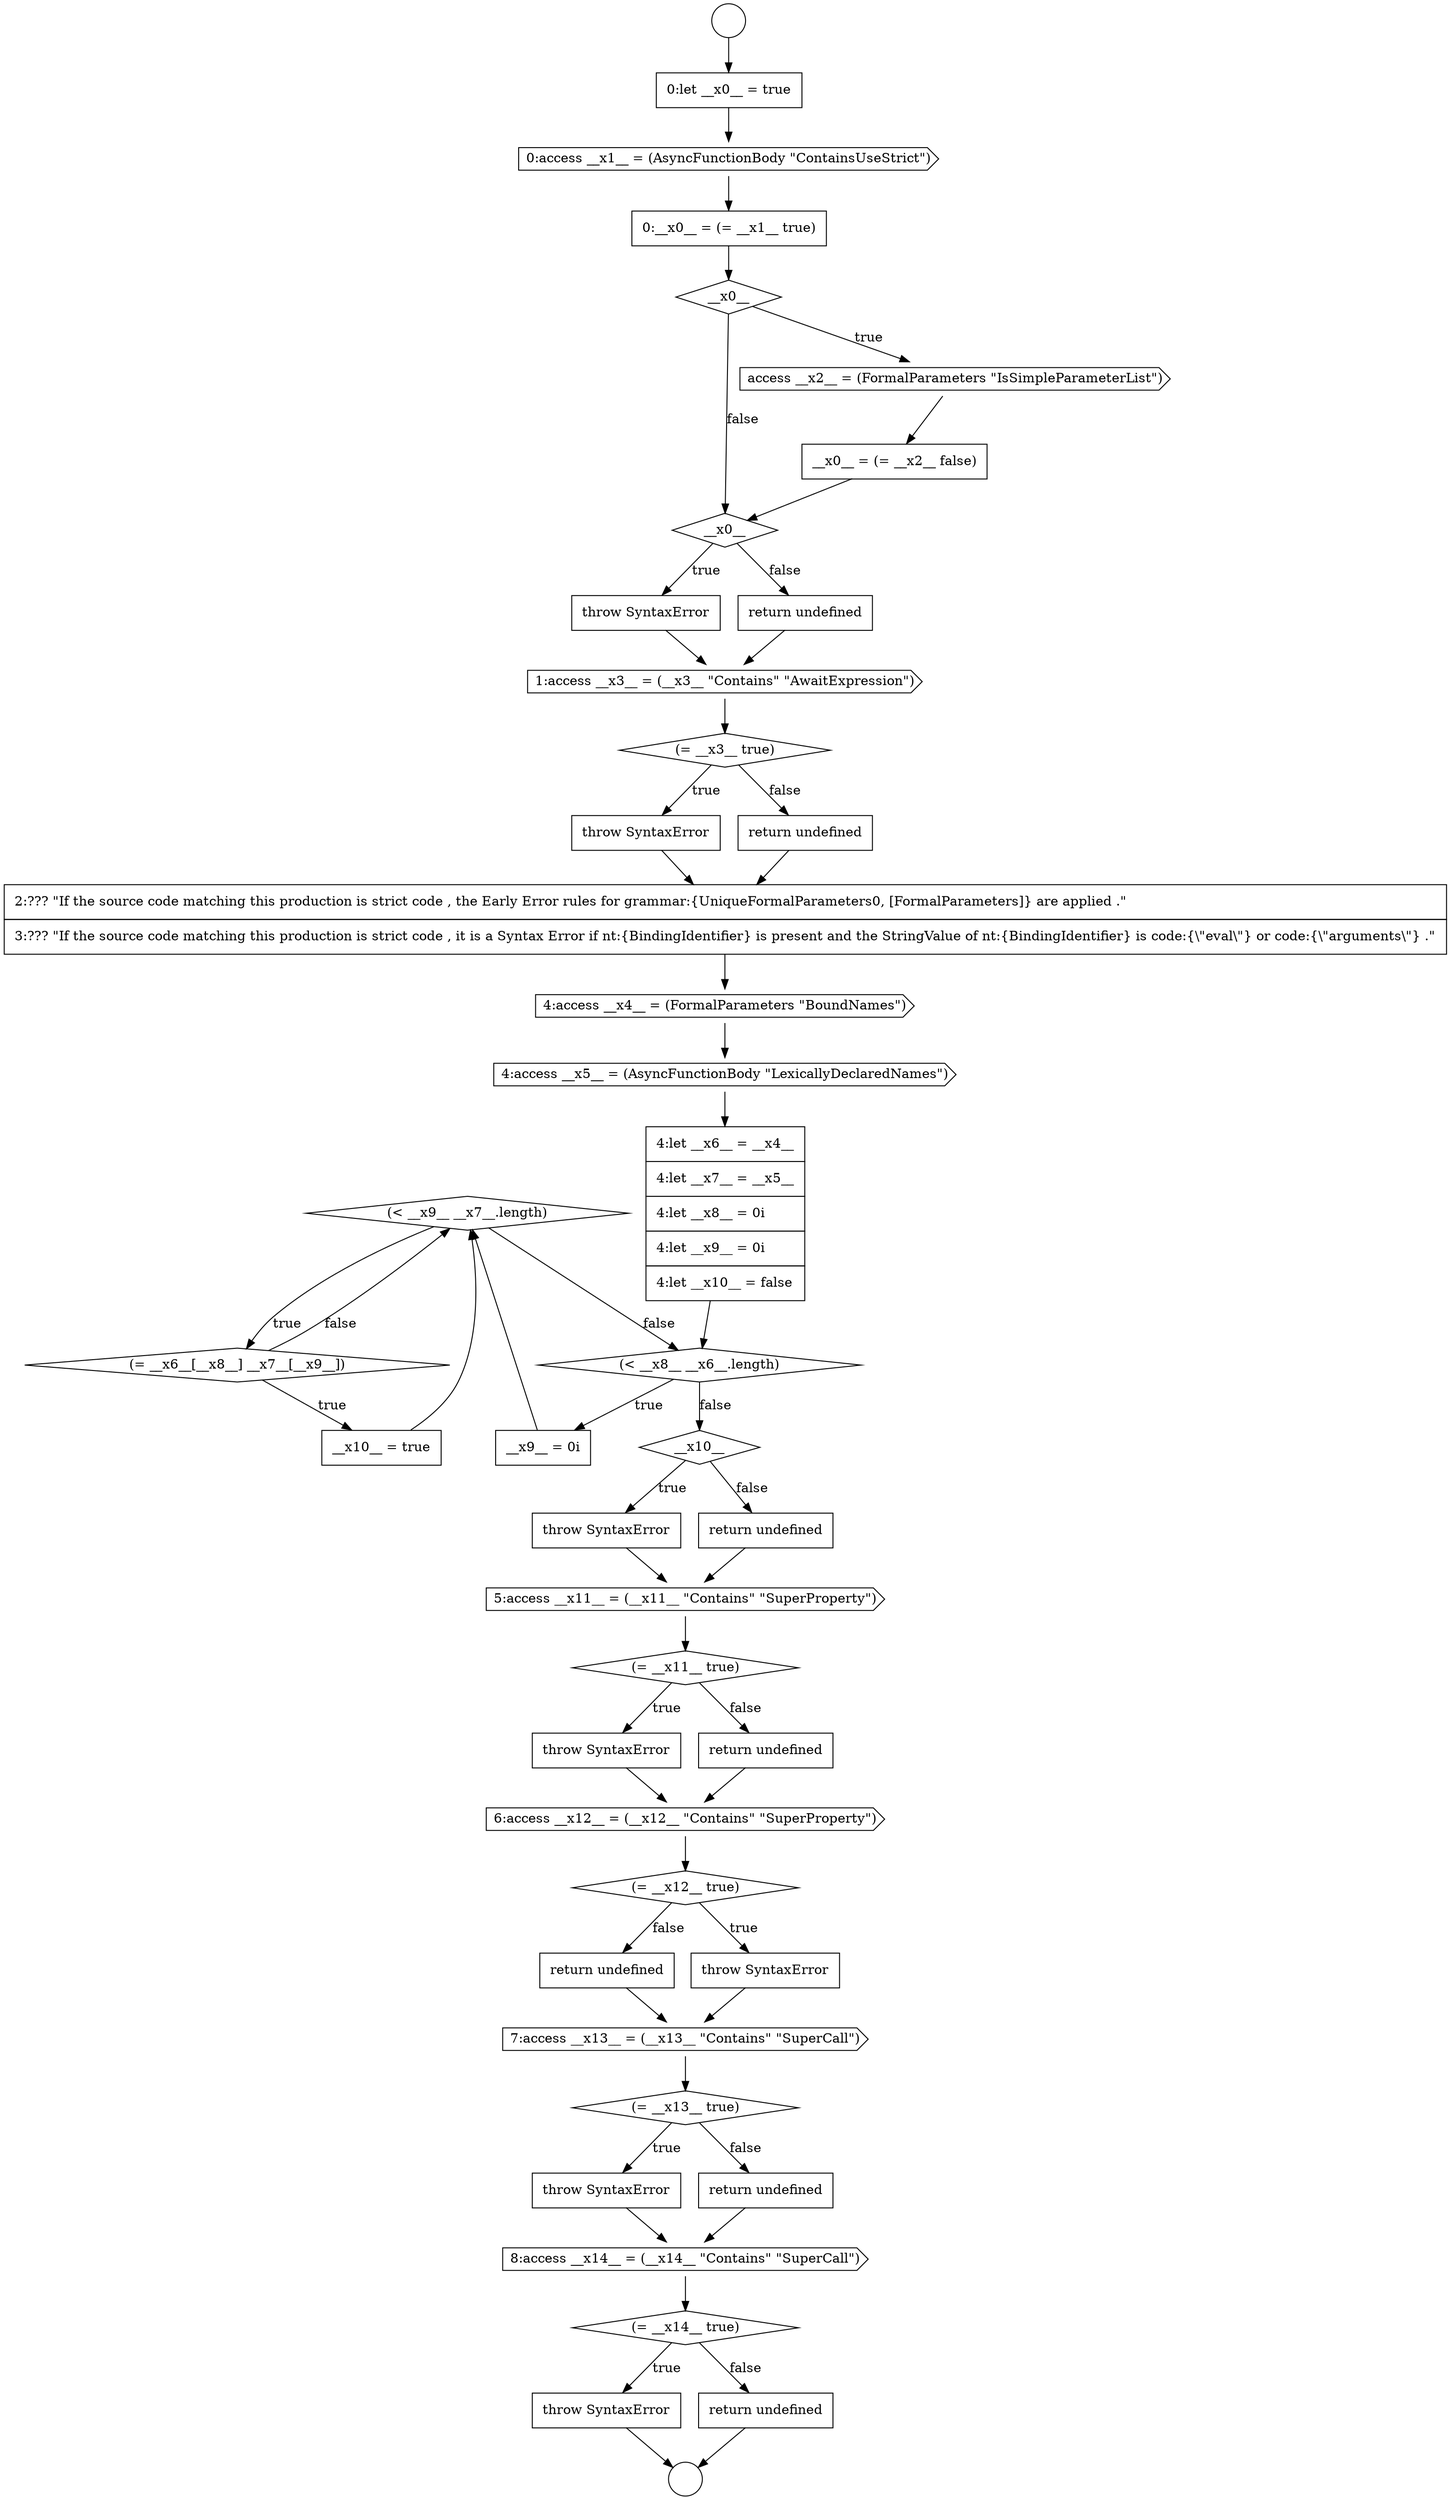 digraph {
  node19062 [shape=diamond, label=<<font color="black">(&lt; __x9__ __x7__.length)</font>> color="black" fillcolor="white" style=filled]
  node19081 [shape=diamond, label=<<font color="black">(= __x14__ true)</font>> color="black" fillcolor="white" style=filled]
  node19069 [shape=diamond, label=<<font color="black">(= __x11__ true)</font>> color="black" fillcolor="white" style=filled]
  node19056 [shape=none, margin=0, label=<<font color="black">
    <table border="0" cellborder="1" cellspacing="0" cellpadding="10">
      <tr><td align="left">2:??? &quot;If the source code matching this production is strict code , the Early Error rules for grammar:{UniqueFormalParameters0, [FormalParameters]} are applied .&quot;</td></tr>
      <tr><td align="left">3:??? &quot;If the source code matching this production is strict code , it is a Syntax Error if nt:{BindingIdentifier} is present and the StringValue of nt:{BindingIdentifier} is code:{\&quot;eval\&quot;} or code:{\&quot;arguments\&quot;} .&quot;</td></tr>
    </table>
  </font>> color="black" fillcolor="white" style=filled]
  node19043 [shape=none, margin=0, label=<<font color="black">
    <table border="0" cellborder="1" cellspacing="0" cellpadding="10">
      <tr><td align="left">0:let __x0__ = true</td></tr>
    </table>
  </font>> color="black" fillcolor="white" style=filled]
  node19049 [shape=diamond, label=<<font color="black">__x0__</font>> color="black" fillcolor="white" style=filled]
  node19066 [shape=none, margin=0, label=<<font color="black">
    <table border="0" cellborder="1" cellspacing="0" cellpadding="10">
      <tr><td align="left">throw SyntaxError</td></tr>
    </table>
  </font>> color="black" fillcolor="white" style=filled]
  node19080 [shape=cds, label=<<font color="black">8:access __x14__ = (__x14__ &quot;Contains&quot; &quot;SuperCall&quot;)</font>> color="black" fillcolor="white" style=filled]
  node19060 [shape=diamond, label=<<font color="black">(&lt; __x8__ __x6__.length)</font>> color="black" fillcolor="white" style=filled]
  node19068 [shape=cds, label=<<font color="black">5:access __x11__ = (__x11__ &quot;Contains&quot; &quot;SuperProperty&quot;)</font>> color="black" fillcolor="white" style=filled]
  node19072 [shape=cds, label=<<font color="black">6:access __x12__ = (__x12__ &quot;Contains&quot; &quot;SuperProperty&quot;)</font>> color="black" fillcolor="white" style=filled]
  node19044 [shape=cds, label=<<font color="black">0:access __x1__ = (AsyncFunctionBody &quot;ContainsUseStrict&quot;)</font>> color="black" fillcolor="white" style=filled]
  node19076 [shape=cds, label=<<font color="black">7:access __x13__ = (__x13__ &quot;Contains&quot; &quot;SuperCall&quot;)</font>> color="black" fillcolor="white" style=filled]
  node19059 [shape=none, margin=0, label=<<font color="black">
    <table border="0" cellborder="1" cellspacing="0" cellpadding="10">
      <tr><td align="left">4:let __x6__ = __x4__</td></tr>
      <tr><td align="left">4:let __x7__ = __x5__</td></tr>
      <tr><td align="left">4:let __x8__ = 0i</td></tr>
      <tr><td align="left">4:let __x9__ = 0i</td></tr>
      <tr><td align="left">4:let __x10__ = false</td></tr>
    </table>
  </font>> color="black" fillcolor="white" style=filled]
  node19078 [shape=none, margin=0, label=<<font color="black">
    <table border="0" cellborder="1" cellspacing="0" cellpadding="10">
      <tr><td align="left">throw SyntaxError</td></tr>
    </table>
  </font>> color="black" fillcolor="white" style=filled]
  node19063 [shape=diamond, label=<<font color="black">(= __x6__[__x8__] __x7__[__x9__])</font>> color="black" fillcolor="white" style=filled]
  node19052 [shape=cds, label=<<font color="black">1:access __x3__ = (__x3__ &quot;Contains&quot; &quot;AwaitExpression&quot;)</font>> color="black" fillcolor="white" style=filled]
  node19065 [shape=diamond, label=<<font color="black">__x10__</font>> color="black" fillcolor="white" style=filled]
  node19082 [shape=none, margin=0, label=<<font color="black">
    <table border="0" cellborder="1" cellspacing="0" cellpadding="10">
      <tr><td align="left">throw SyntaxError</td></tr>
    </table>
  </font>> color="black" fillcolor="white" style=filled]
  node19058 [shape=cds, label=<<font color="black">4:access __x5__ = (AsyncFunctionBody &quot;LexicallyDeclaredNames&quot;)</font>> color="black" fillcolor="white" style=filled]
  node19048 [shape=none, margin=0, label=<<font color="black">
    <table border="0" cellborder="1" cellspacing="0" cellpadding="10">
      <tr><td align="left">__x0__ = (= __x2__ false)</td></tr>
    </table>
  </font>> color="black" fillcolor="white" style=filled]
  node19053 [shape=diamond, label=<<font color="black">(= __x3__ true)</font>> color="black" fillcolor="white" style=filled]
  node19070 [shape=none, margin=0, label=<<font color="black">
    <table border="0" cellborder="1" cellspacing="0" cellpadding="10">
      <tr><td align="left">throw SyntaxError</td></tr>
    </table>
  </font>> color="black" fillcolor="white" style=filled]
  node19075 [shape=none, margin=0, label=<<font color="black">
    <table border="0" cellborder="1" cellspacing="0" cellpadding="10">
      <tr><td align="left">return undefined</td></tr>
    </table>
  </font>> color="black" fillcolor="white" style=filled]
  node19083 [shape=none, margin=0, label=<<font color="black">
    <table border="0" cellborder="1" cellspacing="0" cellpadding="10">
      <tr><td align="left">return undefined</td></tr>
    </table>
  </font>> color="black" fillcolor="white" style=filled]
  node19071 [shape=none, margin=0, label=<<font color="black">
    <table border="0" cellborder="1" cellspacing="0" cellpadding="10">
      <tr><td align="left">return undefined</td></tr>
    </table>
  </font>> color="black" fillcolor="white" style=filled]
  node19042 [shape=circle label=" " color="black" fillcolor="white" style=filled]
  node19057 [shape=cds, label=<<font color="black">4:access __x4__ = (FormalParameters &quot;BoundNames&quot;)</font>> color="black" fillcolor="white" style=filled]
  node19064 [shape=none, margin=0, label=<<font color="black">
    <table border="0" cellborder="1" cellspacing="0" cellpadding="10">
      <tr><td align="left">__x10__ = true</td></tr>
    </table>
  </font>> color="black" fillcolor="white" style=filled]
  node19054 [shape=none, margin=0, label=<<font color="black">
    <table border="0" cellborder="1" cellspacing="0" cellpadding="10">
      <tr><td align="left">throw SyntaxError</td></tr>
    </table>
  </font>> color="black" fillcolor="white" style=filled]
  node19050 [shape=none, margin=0, label=<<font color="black">
    <table border="0" cellborder="1" cellspacing="0" cellpadding="10">
      <tr><td align="left">throw SyntaxError</td></tr>
    </table>
  </font>> color="black" fillcolor="white" style=filled]
  node19067 [shape=none, margin=0, label=<<font color="black">
    <table border="0" cellborder="1" cellspacing="0" cellpadding="10">
      <tr><td align="left">return undefined</td></tr>
    </table>
  </font>> color="black" fillcolor="white" style=filled]
  node19074 [shape=none, margin=0, label=<<font color="black">
    <table border="0" cellborder="1" cellspacing="0" cellpadding="10">
      <tr><td align="left">throw SyntaxError</td></tr>
    </table>
  </font>> color="black" fillcolor="white" style=filled]
  node19061 [shape=none, margin=0, label=<<font color="black">
    <table border="0" cellborder="1" cellspacing="0" cellpadding="10">
      <tr><td align="left">__x9__ = 0i</td></tr>
    </table>
  </font>> color="black" fillcolor="white" style=filled]
  node19046 [shape=diamond, label=<<font color="black">__x0__</font>> color="black" fillcolor="white" style=filled]
  node19055 [shape=none, margin=0, label=<<font color="black">
    <table border="0" cellborder="1" cellspacing="0" cellpadding="10">
      <tr><td align="left">return undefined</td></tr>
    </table>
  </font>> color="black" fillcolor="white" style=filled]
  node19041 [shape=circle label=" " color="black" fillcolor="white" style=filled]
  node19077 [shape=diamond, label=<<font color="black">(= __x13__ true)</font>> color="black" fillcolor="white" style=filled]
  node19047 [shape=cds, label=<<font color="black">access __x2__ = (FormalParameters &quot;IsSimpleParameterList&quot;)</font>> color="black" fillcolor="white" style=filled]
  node19045 [shape=none, margin=0, label=<<font color="black">
    <table border="0" cellborder="1" cellspacing="0" cellpadding="10">
      <tr><td align="left">0:__x0__ = (= __x1__ true)</td></tr>
    </table>
  </font>> color="black" fillcolor="white" style=filled]
  node19073 [shape=diamond, label=<<font color="black">(= __x12__ true)</font>> color="black" fillcolor="white" style=filled]
  node19051 [shape=none, margin=0, label=<<font color="black">
    <table border="0" cellborder="1" cellspacing="0" cellpadding="10">
      <tr><td align="left">return undefined</td></tr>
    </table>
  </font>> color="black" fillcolor="white" style=filled]
  node19079 [shape=none, margin=0, label=<<font color="black">
    <table border="0" cellborder="1" cellspacing="0" cellpadding="10">
      <tr><td align="left">return undefined</td></tr>
    </table>
  </font>> color="black" fillcolor="white" style=filled]
  node19065 -> node19066 [label=<<font color="black">true</font>> color="black"]
  node19065 -> node19067 [label=<<font color="black">false</font>> color="black"]
  node19051 -> node19052 [ color="black"]
  node19081 -> node19082 [label=<<font color="black">true</font>> color="black"]
  node19081 -> node19083 [label=<<font color="black">false</font>> color="black"]
  node19067 -> node19068 [ color="black"]
  node19071 -> node19072 [ color="black"]
  node19043 -> node19044 [ color="black"]
  node19047 -> node19048 [ color="black"]
  node19046 -> node19047 [label=<<font color="black">true</font>> color="black"]
  node19046 -> node19049 [label=<<font color="black">false</font>> color="black"]
  node19050 -> node19052 [ color="black"]
  node19082 -> node19042 [ color="black"]
  node19045 -> node19046 [ color="black"]
  node19070 -> node19072 [ color="black"]
  node19063 -> node19064 [label=<<font color="black">true</font>> color="black"]
  node19063 -> node19062 [label=<<font color="black">false</font>> color="black"]
  node19058 -> node19059 [ color="black"]
  node19062 -> node19063 [label=<<font color="black">true</font>> color="black"]
  node19062 -> node19060 [label=<<font color="black">false</font>> color="black"]
  node19068 -> node19069 [ color="black"]
  node19044 -> node19045 [ color="black"]
  node19074 -> node19076 [ color="black"]
  node19064 -> node19062 [ color="black"]
  node19075 -> node19076 [ color="black"]
  node19069 -> node19070 [label=<<font color="black">true</font>> color="black"]
  node19069 -> node19071 [label=<<font color="black">false</font>> color="black"]
  node19078 -> node19080 [ color="black"]
  node19060 -> node19061 [label=<<font color="black">true</font>> color="black"]
  node19060 -> node19065 [label=<<font color="black">false</font>> color="black"]
  node19055 -> node19056 [ color="black"]
  node19059 -> node19060 [ color="black"]
  node19079 -> node19080 [ color="black"]
  node19073 -> node19074 [label=<<font color="black">true</font>> color="black"]
  node19073 -> node19075 [label=<<font color="black">false</font>> color="black"]
  node19057 -> node19058 [ color="black"]
  node19080 -> node19081 [ color="black"]
  node19053 -> node19054 [label=<<font color="black">true</font>> color="black"]
  node19053 -> node19055 [label=<<font color="black">false</font>> color="black"]
  node19054 -> node19056 [ color="black"]
  node19083 -> node19042 [ color="black"]
  node19056 -> node19057 [ color="black"]
  node19077 -> node19078 [label=<<font color="black">true</font>> color="black"]
  node19077 -> node19079 [label=<<font color="black">false</font>> color="black"]
  node19048 -> node19049 [ color="black"]
  node19072 -> node19073 [ color="black"]
  node19066 -> node19068 [ color="black"]
  node19049 -> node19050 [label=<<font color="black">true</font>> color="black"]
  node19049 -> node19051 [label=<<font color="black">false</font>> color="black"]
  node19052 -> node19053 [ color="black"]
  node19076 -> node19077 [ color="black"]
  node19041 -> node19043 [ color="black"]
  node19061 -> node19062 [ color="black"]
}
